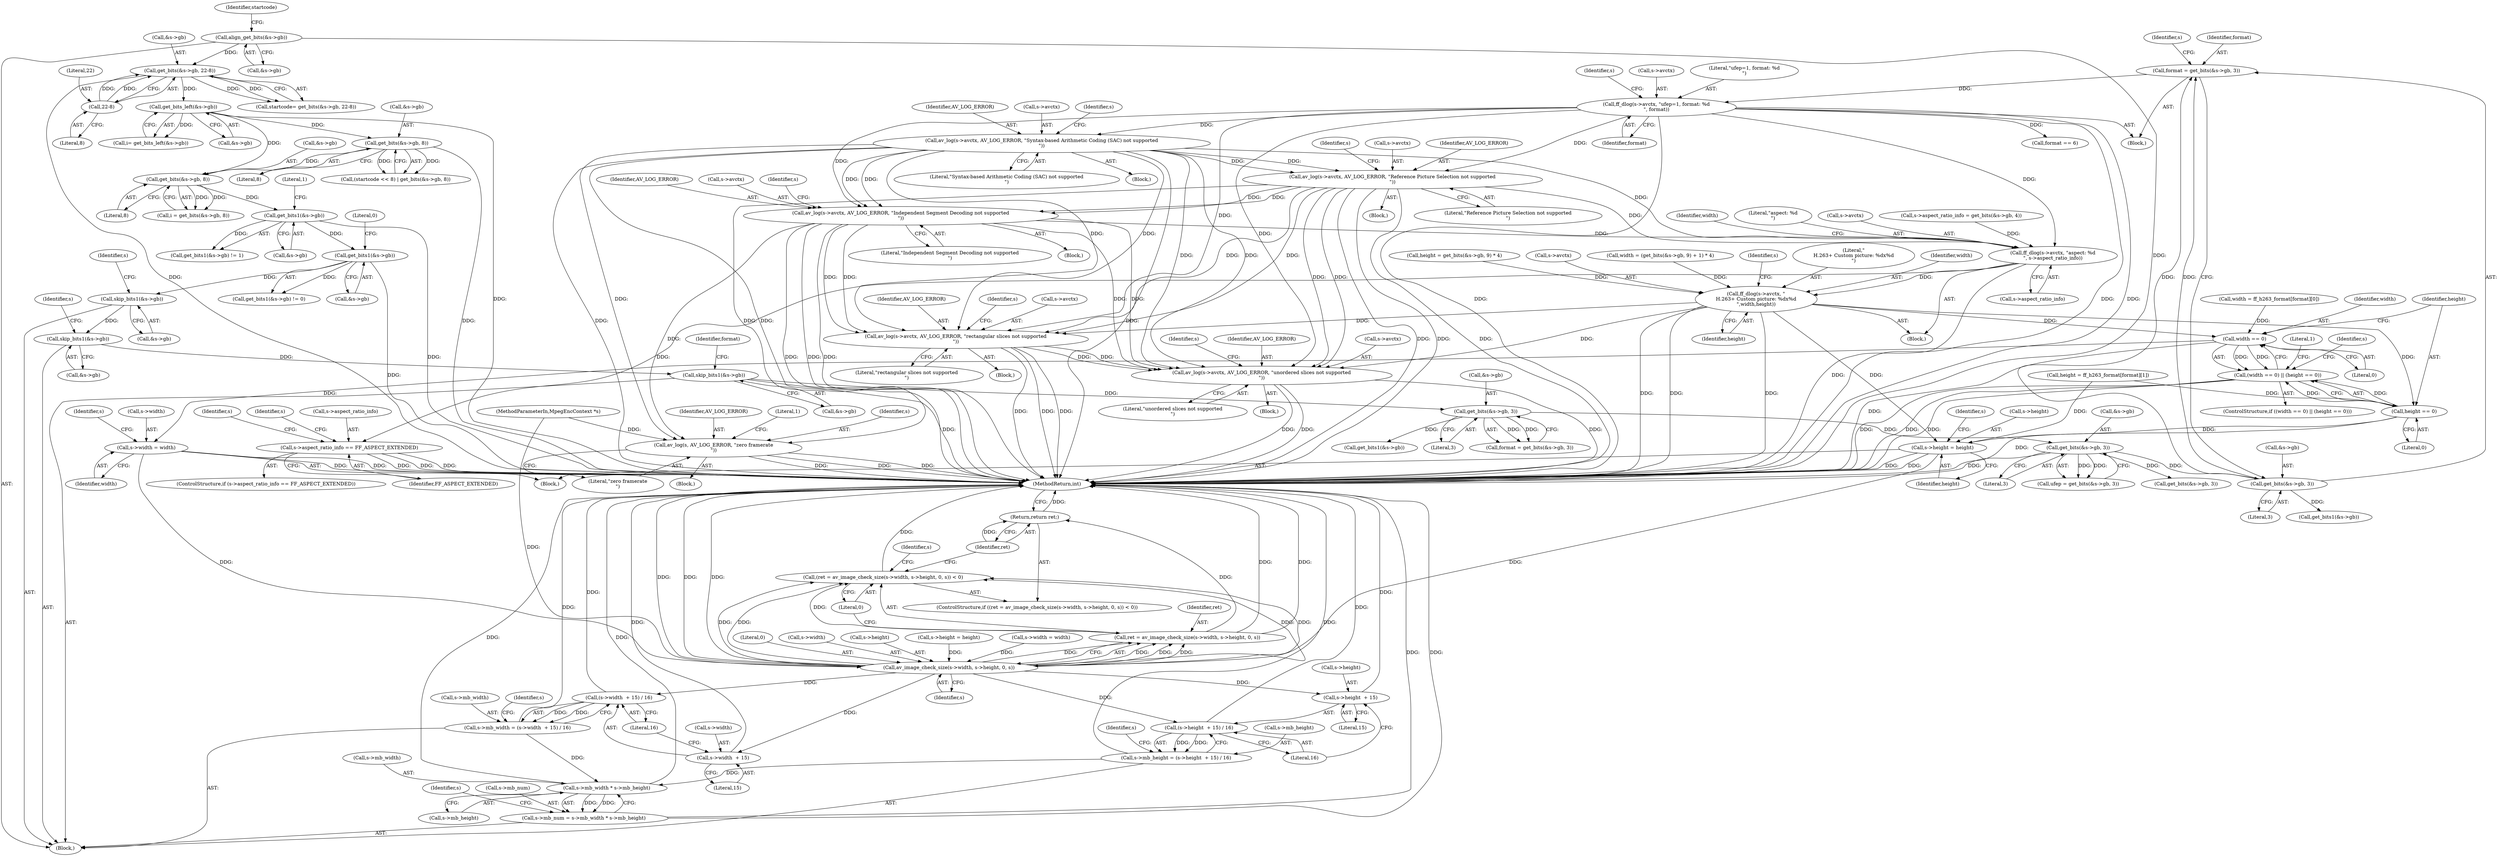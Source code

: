 digraph "0_libav_0a49a62f998747cfa564d98d36a459fe70d3299b@pointer" {
"1000553" [label="(Call,av_log(s->avctx, AV_LOG_ERROR, \"Reference Picture Selection not supported\n\"))"];
"1000454" [label="(Call,ff_dlog(s->avctx, \"ufep=1, format: %d\n\", format))"];
"1000446" [label="(Call,format = get_bits(&s->gb, 3))"];
"1000448" [label="(Call,get_bits(&s->gb, 3))"];
"1000435" [label="(Call,get_bits(&s->gb, 3))"];
"1000293" [label="(Call,get_bits(&s->gb, 3))"];
"1000286" [label="(Call,skip_bits1(&s->gb))"];
"1000281" [label="(Call,skip_bits1(&s->gb))"];
"1000276" [label="(Call,skip_bits1(&s->gb))"];
"1000260" [label="(Call,get_bits1(&s->gb))"];
"1000242" [label="(Call,get_bits1(&s->gb))"];
"1000208" [label="(Call,get_bits(&s->gb, 8))"];
"1000180" [label="(Call,get_bits(&s->gb, 8))"];
"1000161" [label="(Call,get_bits_left(&s->gb))"];
"1000150" [label="(Call,get_bits(&s->gb, 22-8))"];
"1000143" [label="(Call,align_get_bits(&s->gb))"];
"1000155" [label="(Call,22-8)"];
"1000487" [label="(Call,av_log(s->avctx, AV_LOG_ERROR, \"Syntax-based Arithmetic Coding (SAC) not supported\n\"))"];
"1000568" [label="(Call,av_log(s->avctx, AV_LOG_ERROR, \"Independent Segment Decoding not supported\n\"))"];
"1000727" [label="(Call,ff_dlog(s->avctx, \"aspect: %d\n\", s->aspect_ratio_info))"];
"1000762" [label="(Call,ff_dlog(s->avctx, \"\nH.263+ Custom picture: %dx%d\n\",width,height))"];
"1000836" [label="(Call,width == 0)"];
"1000835" [label="(Call,(width == 0) || (height == 0))"];
"1000845" [label="(Call,s->width = width)"];
"1001036" [label="(Call,av_image_check_size(s->width, s->height, 0, s))"];
"1001033" [label="(Call,(ret = av_image_check_size(s->width, s->height, 0, s)) < 0)"];
"1001034" [label="(Call,ret = av_image_check_size(s->width, s->height, 0, s))"];
"1001046" [label="(Return,return ret;)"];
"1001052" [label="(Call,(s->width  + 15) / 16)"];
"1001048" [label="(Call,s->mb_width = (s->width  + 15) / 16)"];
"1001074" [label="(Call,s->mb_width * s->mb_height)"];
"1001070" [label="(Call,s->mb_num = s->mb_width * s->mb_height)"];
"1001053" [label="(Call,s->width  + 15)"];
"1001063" [label="(Call,(s->height  + 15) / 16)"];
"1001059" [label="(Call,s->mb_height = (s->height  + 15) / 16)"];
"1001064" [label="(Call,s->height  + 15)"];
"1000839" [label="(Call,height == 0)"];
"1000850" [label="(Call,s->height = height)"];
"1001001" [label="(Call,av_log(s->avctx, AV_LOG_ERROR, \"rectangular slices not supported\n\"))"];
"1001016" [label="(Call,av_log(s->avctx, AV_LOG_ERROR, \"unordered slices not supported\n\"))"];
"1000770" [label="(Call,s->aspect_ratio_info == FF_ASPECT_EXTENDED)"];
"1000910" [label="(Call,av_log(s, AV_LOG_ERROR, \"zero framerate\n\"))"];
"1000844" [label="(Literal,1)"];
"1001057" [label="(Literal,15)"];
"1000143" [label="(Call,align_get_bits(&s->gb))"];
"1000261" [label="(Call,&s->gb)"];
"1000458" [label="(Literal,\"ufep=1, format: %d\n\")"];
"1000433" [label="(Call,ufep = get_bits(&s->gb, 3))"];
"1000492" [label="(Literal,\"Syntax-based Arithmetic Coding (SAC) not supported\n\")"];
"1000448" [label="(Call,get_bits(&s->gb, 3))"];
"1000735" [label="(Call,width = (get_bits(&s->gb, 9) + 1) * 4)"];
"1001052" [label="(Call,(s->width  + 15) / 16)"];
"1001078" [label="(Call,s->mb_height)"];
"1000711" [label="(Block,)"];
"1000769" [label="(ControlStructure,if (s->aspect_ratio_info == FF_ASPECT_EXTENDED))"];
"1000281" [label="(Call,skip_bits1(&s->gb))"];
"1001059" [label="(Call,s->mb_height = (s->height  + 15) / 16)"];
"1000572" [label="(Identifier,AV_LOG_ERROR)"];
"1001068" [label="(Literal,15)"];
"1000912" [label="(Identifier,AV_LOG_ERROR)"];
"1001070" [label="(Call,s->mb_num = s->mb_width * s->mb_height)"];
"1000495" [label="(Identifier,s)"];
"1000445" [label="(Block,)"];
"1000135" [label="(MethodParameterIn,MpegEncContext *s)"];
"1000836" [label="(Call,width == 0)"];
"1000713" [label="(Call,format == 6)"];
"1000839" [label="(Call,height == 0)"];
"1000265" [label="(Literal,0)"];
"1000558" [label="(Literal,\"Reference Picture Selection not supported\n\")"];
"1000155" [label="(Call,22-8)"];
"1000845" [label="(Call,s->width = width)"];
"1000449" [label="(Call,&s->gb)"];
"1001065" [label="(Call,s->height)"];
"1000176" [label="(Call,(startcode << 8) | get_bits(&s->gb, 8))"];
"1000774" [label="(Identifier,FF_ASPECT_EXTENDED)"];
"1000834" [label="(ControlStructure,if ((width == 0) || (height == 0)))"];
"1001058" [label="(Literal,16)"];
"1000243" [label="(Call,&s->gb)"];
"1001020" [label="(Identifier,AV_LOG_ERROR)"];
"1000292" [label="(Identifier,format)"];
"1000567" [label="(Block,)"];
"1001075" [label="(Call,s->mb_width)"];
"1000241" [label="(Call,get_bits1(&s->gb) != 1)"];
"1001054" [label="(Call,s->width)"];
"1000456" [label="(Identifier,s)"];
"1000772" [label="(Identifier,s)"];
"1000487" [label="(Call,av_log(s->avctx, AV_LOG_ERROR, \"Syntax-based Arithmetic Coding (SAC) not supported\n\"))"];
"1000553" [label="(Call,av_log(s->avctx, AV_LOG_ERROR, \"Reference Picture Selection not supported\n\"))"];
"1000826" [label="(Call,height = ff_h263_format[format][1])"];
"1000770" [label="(Call,s->aspect_ratio_info == FF_ASPECT_EXTENDED)"];
"1000850" [label="(Call,s->height = height)"];
"1001035" [label="(Identifier,ret)"];
"1000462" [label="(Identifier,s)"];
"1000453" [label="(Literal,3)"];
"1000771" [label="(Call,s->aspect_ratio_info)"];
"1000852" [label="(Identifier,s)"];
"1001047" [label="(Identifier,ret)"];
"1001043" [label="(Literal,0)"];
"1000847" [label="(Identifier,s)"];
"1000913" [label="(Literal,\"zero framerate\n\")"];
"1000766" [label="(Literal,\"\nH.263+ Custom picture: %dx%d\n\")"];
"1001002" [label="(Call,s->avctx)"];
"1001084" [label="(Identifier,s)"];
"1000569" [label="(Call,s->avctx)"];
"1000564" [label="(Identifier,s)"];
"1000156" [label="(Literal,22)"];
"1000180" [label="(Call,get_bits(&s->gb, 8))"];
"1000573" [label="(Literal,\"Independent Segment Decoding not supported\n\")"];
"1000144" [label="(Call,&s->gb)"];
"1000260" [label="(Call,get_bits1(&s->gb))"];
"1001037" [label="(Call,s->width)"];
"1000455" [label="(Call,s->avctx)"];
"1000435" [label="(Call,get_bits(&s->gb, 3))"];
"1001005" [label="(Identifier,AV_LOG_ERROR)"];
"1001050" [label="(Identifier,s)"];
"1001017" [label="(Call,s->avctx)"];
"1000289" [label="(Identifier,s)"];
"1000736" [label="(Identifier,width)"];
"1001015" [label="(Block,)"];
"1000159" [label="(Call,i= get_bits_left(&s->gb))"];
"1000849" [label="(Identifier,width)"];
"1000162" [label="(Call,&s->gb)"];
"1000916" [label="(Literal,1)"];
"1000837" [label="(Identifier,width)"];
"1001016" [label="(Call,av_log(s->avctx, AV_LOG_ERROR, \"unordered slices not supported\n\"))"];
"1001063" [label="(Call,(s->height  + 15) / 16)"];
"1001071" [label="(Call,s->mb_num)"];
"1000242" [label="(Call,get_bits1(&s->gb))"];
"1000446" [label="(Call,format = get_bits(&s->gb, 3))"];
"1001049" [label="(Call,s->mb_width)"];
"1001048" [label="(Call,s->mb_width = (s->width  + 15) / 16)"];
"1000554" [label="(Call,s->avctx)"];
"1000151" [label="(Call,&s->gb)"];
"1000809" [label="(Identifier,s)"];
"1000716" [label="(Block,)"];
"1001044" [label="(Identifier,s)"];
"1000633" [label="(Call,get_bits(&s->gb, 3))"];
"1000909" [label="(Block,)"];
"1001060" [label="(Call,s->mb_height)"];
"1000277" [label="(Call,&s->gb)"];
"1000157" [label="(Literal,8)"];
"1000835" [label="(Call,(width == 0) || (height == 0))"];
"1000819" [label="(Call,width = ff_h263_format[format][0])"];
"1000568" [label="(Call,av_log(s->avctx, AV_LOG_ERROR, \"Independent Segment Decoding not supported\n\"))"];
"1000150" [label="(Call,get_bits(&s->gb, 22-8))"];
"1001046" [label="(Return,return ret;)"];
"1000276" [label="(Call,skip_bits1(&s->gb))"];
"1000486" [label="(Block,)"];
"1001072" [label="(Identifier,s)"];
"1000209" [label="(Call,&s->gb)"];
"1000767" [label="(Identifier,width)"];
"1000846" [label="(Call,s->width)"];
"1000731" [label="(Literal,\"aspect: %d\n\")"];
"1000206" [label="(Call,i = get_bits(&s->gb, 8))"];
"1000752" [label="(Call,height = get_bits(&s->gb, 9) * 4)"];
"1000780" [label="(Identifier,s)"];
"1000293" [label="(Call,get_bits(&s->gb, 3))"];
"1000454" [label="(Call,ff_dlog(s->avctx, \"ufep=1, format: %d\n\", format))"];
"1000247" [label="(Literal,1)"];
"1000440" [label="(Literal,3)"];
"1000148" [label="(Call,startcode= get_bits(&s->gb, 22-8))"];
"1000911" [label="(Identifier,s)"];
"1001012" [label="(Identifier,s)"];
"1001032" [label="(ControlStructure,if ((ret = av_image_check_size(s->width, s->height, 0, s)) < 0))"];
"1001001" [label="(Call,av_log(s->avctx, AV_LOG_ERROR, \"rectangular slices not supported\n\"))"];
"1000294" [label="(Call,&s->gb)"];
"1001064" [label="(Call,s->height  + 15)"];
"1001069" [label="(Literal,16)"];
"1000459" [label="(Identifier,format)"];
"1000333" [label="(Call,get_bits1(&s->gb))"];
"1000447" [label="(Identifier,format)"];
"1000727" [label="(Call,ff_dlog(s->avctx, \"aspect: %d\n\", s->aspect_ratio_info))"];
"1000286" [label="(Call,skip_bits1(&s->gb))"];
"1000841" [label="(Literal,0)"];
"1001006" [label="(Literal,\"rectangular slices not supported\n\")"];
"1001040" [label="(Call,s->height)"];
"1000557" [label="(Identifier,AV_LOG_ERROR)"];
"1001036" [label="(Call,av_image_check_size(s->width, s->height, 0, s))"];
"1000418" [label="(Call,s->height = height)"];
"1001045" [label="(Literal,0)"];
"1000284" [label="(Identifier,s)"];
"1000161" [label="(Call,get_bits_left(&s->gb))"];
"1000732" [label="(Call,s->aspect_ratio_info)"];
"1000298" [label="(Literal,3)"];
"1000136" [label="(Block,)"];
"1000413" [label="(Call,s->width = width)"];
"1000491" [label="(Identifier,AV_LOG_ERROR)"];
"1000291" [label="(Call,format = get_bits(&s->gb, 3))"];
"1001034" [label="(Call,ret = av_image_check_size(s->width, s->height, 0, s))"];
"1000728" [label="(Call,s->avctx)"];
"1001053" [label="(Call,s->width  + 15)"];
"1000208" [label="(Call,get_bits(&s->gb, 8))"];
"1000552" [label="(Block,)"];
"1001074" [label="(Call,s->mb_width * s->mb_height)"];
"1000840" [label="(Identifier,height)"];
"1000762" [label="(Call,ff_dlog(s->avctx, \"\nH.263+ Custom picture: %dx%d\n\",width,height))"];
"1000763" [label="(Call,s->avctx)"];
"1001061" [label="(Identifier,s)"];
"1001033" [label="(Call,(ret = av_image_check_size(s->width, s->height, 0, s)) < 0)"];
"1000857" [label="(Identifier,s)"];
"1000287" [label="(Call,&s->gb)"];
"1000213" [label="(Literal,8)"];
"1000181" [label="(Call,&s->gb)"];
"1000282" [label="(Call,&s->gb)"];
"1000851" [label="(Call,s->height)"];
"1000910" [label="(Call,av_log(s, AV_LOG_ERROR, \"zero framerate\n\"))"];
"1000185" [label="(Literal,8)"];
"1000768" [label="(Identifier,height)"];
"1000854" [label="(Identifier,height)"];
"1001000" [label="(Block,)"];
"1001024" [label="(Identifier,s)"];
"1000149" [label="(Identifier,startcode)"];
"1001103" [label="(MethodReturn,int)"];
"1000576" [label="(Identifier,s)"];
"1000259" [label="(Call,get_bits1(&s->gb) != 0)"];
"1000464" [label="(Call,get_bits1(&s->gb))"];
"1000488" [label="(Call,s->avctx)"];
"1000436" [label="(Call,&s->gb)"];
"1000838" [label="(Literal,0)"];
"1001021" [label="(Literal,\"unordered slices not supported\n\")"];
"1000717" [label="(Call,s->aspect_ratio_info = get_bits(&s->gb, 4))"];
"1000553" -> "1000552"  [label="AST: "];
"1000553" -> "1000558"  [label="CFG: "];
"1000554" -> "1000553"  [label="AST: "];
"1000557" -> "1000553"  [label="AST: "];
"1000558" -> "1000553"  [label="AST: "];
"1000564" -> "1000553"  [label="CFG: "];
"1000553" -> "1001103"  [label="DDG: "];
"1000553" -> "1001103"  [label="DDG: "];
"1000553" -> "1001103"  [label="DDG: "];
"1000454" -> "1000553"  [label="DDG: "];
"1000487" -> "1000553"  [label="DDG: "];
"1000487" -> "1000553"  [label="DDG: "];
"1000553" -> "1000568"  [label="DDG: "];
"1000553" -> "1000568"  [label="DDG: "];
"1000553" -> "1000727"  [label="DDG: "];
"1000553" -> "1000910"  [label="DDG: "];
"1000553" -> "1001001"  [label="DDG: "];
"1000553" -> "1001001"  [label="DDG: "];
"1000553" -> "1001016"  [label="DDG: "];
"1000553" -> "1001016"  [label="DDG: "];
"1000454" -> "1000445"  [label="AST: "];
"1000454" -> "1000459"  [label="CFG: "];
"1000455" -> "1000454"  [label="AST: "];
"1000458" -> "1000454"  [label="AST: "];
"1000459" -> "1000454"  [label="AST: "];
"1000462" -> "1000454"  [label="CFG: "];
"1000454" -> "1001103"  [label="DDG: "];
"1000454" -> "1001103"  [label="DDG: "];
"1000454" -> "1001103"  [label="DDG: "];
"1000446" -> "1000454"  [label="DDG: "];
"1000454" -> "1000487"  [label="DDG: "];
"1000454" -> "1000568"  [label="DDG: "];
"1000454" -> "1000713"  [label="DDG: "];
"1000454" -> "1000727"  [label="DDG: "];
"1000454" -> "1001001"  [label="DDG: "];
"1000454" -> "1001016"  [label="DDG: "];
"1000446" -> "1000445"  [label="AST: "];
"1000446" -> "1000448"  [label="CFG: "];
"1000447" -> "1000446"  [label="AST: "];
"1000448" -> "1000446"  [label="AST: "];
"1000456" -> "1000446"  [label="CFG: "];
"1000448" -> "1000446"  [label="DDG: "];
"1000448" -> "1000446"  [label="DDG: "];
"1000448" -> "1000453"  [label="CFG: "];
"1000449" -> "1000448"  [label="AST: "];
"1000453" -> "1000448"  [label="AST: "];
"1000435" -> "1000448"  [label="DDG: "];
"1000448" -> "1000464"  [label="DDG: "];
"1000435" -> "1000433"  [label="AST: "];
"1000435" -> "1000440"  [label="CFG: "];
"1000436" -> "1000435"  [label="AST: "];
"1000440" -> "1000435"  [label="AST: "];
"1000433" -> "1000435"  [label="CFG: "];
"1000435" -> "1001103"  [label="DDG: "];
"1000435" -> "1000433"  [label="DDG: "];
"1000435" -> "1000433"  [label="DDG: "];
"1000293" -> "1000435"  [label="DDG: "];
"1000435" -> "1000633"  [label="DDG: "];
"1000293" -> "1000291"  [label="AST: "];
"1000293" -> "1000298"  [label="CFG: "];
"1000294" -> "1000293"  [label="AST: "];
"1000298" -> "1000293"  [label="AST: "];
"1000291" -> "1000293"  [label="CFG: "];
"1000293" -> "1000291"  [label="DDG: "];
"1000293" -> "1000291"  [label="DDG: "];
"1000286" -> "1000293"  [label="DDG: "];
"1000293" -> "1000333"  [label="DDG: "];
"1000286" -> "1000136"  [label="AST: "];
"1000286" -> "1000287"  [label="CFG: "];
"1000287" -> "1000286"  [label="AST: "];
"1000292" -> "1000286"  [label="CFG: "];
"1000286" -> "1001103"  [label="DDG: "];
"1000281" -> "1000286"  [label="DDG: "];
"1000281" -> "1000136"  [label="AST: "];
"1000281" -> "1000282"  [label="CFG: "];
"1000282" -> "1000281"  [label="AST: "];
"1000289" -> "1000281"  [label="CFG: "];
"1000276" -> "1000281"  [label="DDG: "];
"1000276" -> "1000136"  [label="AST: "];
"1000276" -> "1000277"  [label="CFG: "];
"1000277" -> "1000276"  [label="AST: "];
"1000284" -> "1000276"  [label="CFG: "];
"1000260" -> "1000276"  [label="DDG: "];
"1000260" -> "1000259"  [label="AST: "];
"1000260" -> "1000261"  [label="CFG: "];
"1000261" -> "1000260"  [label="AST: "];
"1000265" -> "1000260"  [label="CFG: "];
"1000260" -> "1001103"  [label="DDG: "];
"1000260" -> "1000259"  [label="DDG: "];
"1000242" -> "1000260"  [label="DDG: "];
"1000242" -> "1000241"  [label="AST: "];
"1000242" -> "1000243"  [label="CFG: "];
"1000243" -> "1000242"  [label="AST: "];
"1000247" -> "1000242"  [label="CFG: "];
"1000242" -> "1001103"  [label="DDG: "];
"1000242" -> "1000241"  [label="DDG: "];
"1000208" -> "1000242"  [label="DDG: "];
"1000208" -> "1000206"  [label="AST: "];
"1000208" -> "1000213"  [label="CFG: "];
"1000209" -> "1000208"  [label="AST: "];
"1000213" -> "1000208"  [label="AST: "];
"1000206" -> "1000208"  [label="CFG: "];
"1000208" -> "1000206"  [label="DDG: "];
"1000208" -> "1000206"  [label="DDG: "];
"1000180" -> "1000208"  [label="DDG: "];
"1000161" -> "1000208"  [label="DDG: "];
"1000180" -> "1000176"  [label="AST: "];
"1000180" -> "1000185"  [label="CFG: "];
"1000181" -> "1000180"  [label="AST: "];
"1000185" -> "1000180"  [label="AST: "];
"1000176" -> "1000180"  [label="CFG: "];
"1000180" -> "1001103"  [label="DDG: "];
"1000180" -> "1000176"  [label="DDG: "];
"1000180" -> "1000176"  [label="DDG: "];
"1000161" -> "1000180"  [label="DDG: "];
"1000161" -> "1000159"  [label="AST: "];
"1000161" -> "1000162"  [label="CFG: "];
"1000162" -> "1000161"  [label="AST: "];
"1000159" -> "1000161"  [label="CFG: "];
"1000161" -> "1001103"  [label="DDG: "];
"1000161" -> "1000159"  [label="DDG: "];
"1000150" -> "1000161"  [label="DDG: "];
"1000150" -> "1000148"  [label="AST: "];
"1000150" -> "1000155"  [label="CFG: "];
"1000151" -> "1000150"  [label="AST: "];
"1000155" -> "1000150"  [label="AST: "];
"1000148" -> "1000150"  [label="CFG: "];
"1000150" -> "1001103"  [label="DDG: "];
"1000150" -> "1000148"  [label="DDG: "];
"1000150" -> "1000148"  [label="DDG: "];
"1000143" -> "1000150"  [label="DDG: "];
"1000155" -> "1000150"  [label="DDG: "];
"1000155" -> "1000150"  [label="DDG: "];
"1000143" -> "1000136"  [label="AST: "];
"1000143" -> "1000144"  [label="CFG: "];
"1000144" -> "1000143"  [label="AST: "];
"1000149" -> "1000143"  [label="CFG: "];
"1000143" -> "1001103"  [label="DDG: "];
"1000155" -> "1000157"  [label="CFG: "];
"1000156" -> "1000155"  [label="AST: "];
"1000157" -> "1000155"  [label="AST: "];
"1000487" -> "1000486"  [label="AST: "];
"1000487" -> "1000492"  [label="CFG: "];
"1000488" -> "1000487"  [label="AST: "];
"1000491" -> "1000487"  [label="AST: "];
"1000492" -> "1000487"  [label="AST: "];
"1000495" -> "1000487"  [label="CFG: "];
"1000487" -> "1001103"  [label="DDG: "];
"1000487" -> "1001103"  [label="DDG: "];
"1000487" -> "1001103"  [label="DDG: "];
"1000487" -> "1000568"  [label="DDG: "];
"1000487" -> "1000568"  [label="DDG: "];
"1000487" -> "1000727"  [label="DDG: "];
"1000487" -> "1000910"  [label="DDG: "];
"1000487" -> "1001001"  [label="DDG: "];
"1000487" -> "1001001"  [label="DDG: "];
"1000487" -> "1001016"  [label="DDG: "];
"1000487" -> "1001016"  [label="DDG: "];
"1000568" -> "1000567"  [label="AST: "];
"1000568" -> "1000573"  [label="CFG: "];
"1000569" -> "1000568"  [label="AST: "];
"1000572" -> "1000568"  [label="AST: "];
"1000573" -> "1000568"  [label="AST: "];
"1000576" -> "1000568"  [label="CFG: "];
"1000568" -> "1001103"  [label="DDG: "];
"1000568" -> "1001103"  [label="DDG: "];
"1000568" -> "1001103"  [label="DDG: "];
"1000568" -> "1000727"  [label="DDG: "];
"1000568" -> "1000910"  [label="DDG: "];
"1000568" -> "1001001"  [label="DDG: "];
"1000568" -> "1001001"  [label="DDG: "];
"1000568" -> "1001016"  [label="DDG: "];
"1000568" -> "1001016"  [label="DDG: "];
"1000727" -> "1000716"  [label="AST: "];
"1000727" -> "1000732"  [label="CFG: "];
"1000728" -> "1000727"  [label="AST: "];
"1000731" -> "1000727"  [label="AST: "];
"1000732" -> "1000727"  [label="AST: "];
"1000736" -> "1000727"  [label="CFG: "];
"1000727" -> "1001103"  [label="DDG: "];
"1000717" -> "1000727"  [label="DDG: "];
"1000727" -> "1000762"  [label="DDG: "];
"1000727" -> "1000770"  [label="DDG: "];
"1000762" -> "1000716"  [label="AST: "];
"1000762" -> "1000768"  [label="CFG: "];
"1000763" -> "1000762"  [label="AST: "];
"1000766" -> "1000762"  [label="AST: "];
"1000767" -> "1000762"  [label="AST: "];
"1000768" -> "1000762"  [label="AST: "];
"1000772" -> "1000762"  [label="CFG: "];
"1000762" -> "1001103"  [label="DDG: "];
"1000762" -> "1001103"  [label="DDG: "];
"1000762" -> "1001103"  [label="DDG: "];
"1000735" -> "1000762"  [label="DDG: "];
"1000752" -> "1000762"  [label="DDG: "];
"1000762" -> "1000836"  [label="DDG: "];
"1000762" -> "1000839"  [label="DDG: "];
"1000762" -> "1000850"  [label="DDG: "];
"1000762" -> "1001001"  [label="DDG: "];
"1000762" -> "1001016"  [label="DDG: "];
"1000836" -> "1000835"  [label="AST: "];
"1000836" -> "1000838"  [label="CFG: "];
"1000837" -> "1000836"  [label="AST: "];
"1000838" -> "1000836"  [label="AST: "];
"1000840" -> "1000836"  [label="CFG: "];
"1000835" -> "1000836"  [label="CFG: "];
"1000836" -> "1001103"  [label="DDG: "];
"1000836" -> "1000835"  [label="DDG: "];
"1000836" -> "1000835"  [label="DDG: "];
"1000819" -> "1000836"  [label="DDG: "];
"1000836" -> "1000845"  [label="DDG: "];
"1000835" -> "1000834"  [label="AST: "];
"1000835" -> "1000839"  [label="CFG: "];
"1000839" -> "1000835"  [label="AST: "];
"1000844" -> "1000835"  [label="CFG: "];
"1000847" -> "1000835"  [label="CFG: "];
"1000835" -> "1001103"  [label="DDG: "];
"1000835" -> "1001103"  [label="DDG: "];
"1000835" -> "1001103"  [label="DDG: "];
"1000839" -> "1000835"  [label="DDG: "];
"1000839" -> "1000835"  [label="DDG: "];
"1000845" -> "1000711"  [label="AST: "];
"1000845" -> "1000849"  [label="CFG: "];
"1000846" -> "1000845"  [label="AST: "];
"1000849" -> "1000845"  [label="AST: "];
"1000852" -> "1000845"  [label="CFG: "];
"1000845" -> "1001103"  [label="DDG: "];
"1000845" -> "1001103"  [label="DDG: "];
"1000845" -> "1001036"  [label="DDG: "];
"1001036" -> "1001034"  [label="AST: "];
"1001036" -> "1001044"  [label="CFG: "];
"1001037" -> "1001036"  [label="AST: "];
"1001040" -> "1001036"  [label="AST: "];
"1001043" -> "1001036"  [label="AST: "];
"1001044" -> "1001036"  [label="AST: "];
"1001034" -> "1001036"  [label="CFG: "];
"1001036" -> "1001103"  [label="DDG: "];
"1001036" -> "1001103"  [label="DDG: "];
"1001036" -> "1001103"  [label="DDG: "];
"1001036" -> "1001033"  [label="DDG: "];
"1001036" -> "1001033"  [label="DDG: "];
"1001036" -> "1001033"  [label="DDG: "];
"1001036" -> "1001033"  [label="DDG: "];
"1001036" -> "1001034"  [label="DDG: "];
"1001036" -> "1001034"  [label="DDG: "];
"1001036" -> "1001034"  [label="DDG: "];
"1001036" -> "1001034"  [label="DDG: "];
"1000413" -> "1001036"  [label="DDG: "];
"1000850" -> "1001036"  [label="DDG: "];
"1000418" -> "1001036"  [label="DDG: "];
"1000135" -> "1001036"  [label="DDG: "];
"1001036" -> "1001052"  [label="DDG: "];
"1001036" -> "1001053"  [label="DDG: "];
"1001036" -> "1001063"  [label="DDG: "];
"1001036" -> "1001064"  [label="DDG: "];
"1001033" -> "1001032"  [label="AST: "];
"1001033" -> "1001045"  [label="CFG: "];
"1001034" -> "1001033"  [label="AST: "];
"1001045" -> "1001033"  [label="AST: "];
"1001047" -> "1001033"  [label="CFG: "];
"1001050" -> "1001033"  [label="CFG: "];
"1001033" -> "1001103"  [label="DDG: "];
"1001034" -> "1001033"  [label="DDG: "];
"1001035" -> "1001034"  [label="AST: "];
"1001045" -> "1001034"  [label="CFG: "];
"1001034" -> "1001103"  [label="DDG: "];
"1001034" -> "1001103"  [label="DDG: "];
"1001034" -> "1001046"  [label="DDG: "];
"1001046" -> "1001032"  [label="AST: "];
"1001046" -> "1001047"  [label="CFG: "];
"1001047" -> "1001046"  [label="AST: "];
"1001103" -> "1001046"  [label="CFG: "];
"1001046" -> "1001103"  [label="DDG: "];
"1001047" -> "1001046"  [label="DDG: "];
"1001052" -> "1001048"  [label="AST: "];
"1001052" -> "1001058"  [label="CFG: "];
"1001053" -> "1001052"  [label="AST: "];
"1001058" -> "1001052"  [label="AST: "];
"1001048" -> "1001052"  [label="CFG: "];
"1001052" -> "1001103"  [label="DDG: "];
"1001052" -> "1001048"  [label="DDG: "];
"1001052" -> "1001048"  [label="DDG: "];
"1001048" -> "1000136"  [label="AST: "];
"1001049" -> "1001048"  [label="AST: "];
"1001061" -> "1001048"  [label="CFG: "];
"1001048" -> "1001103"  [label="DDG: "];
"1001048" -> "1001074"  [label="DDG: "];
"1001074" -> "1001070"  [label="AST: "];
"1001074" -> "1001078"  [label="CFG: "];
"1001075" -> "1001074"  [label="AST: "];
"1001078" -> "1001074"  [label="AST: "];
"1001070" -> "1001074"  [label="CFG: "];
"1001074" -> "1001103"  [label="DDG: "];
"1001074" -> "1001103"  [label="DDG: "];
"1001074" -> "1001070"  [label="DDG: "];
"1001074" -> "1001070"  [label="DDG: "];
"1001059" -> "1001074"  [label="DDG: "];
"1001070" -> "1000136"  [label="AST: "];
"1001071" -> "1001070"  [label="AST: "];
"1001084" -> "1001070"  [label="CFG: "];
"1001070" -> "1001103"  [label="DDG: "];
"1001070" -> "1001103"  [label="DDG: "];
"1001053" -> "1001057"  [label="CFG: "];
"1001054" -> "1001053"  [label="AST: "];
"1001057" -> "1001053"  [label="AST: "];
"1001058" -> "1001053"  [label="CFG: "];
"1001053" -> "1001103"  [label="DDG: "];
"1001063" -> "1001059"  [label="AST: "];
"1001063" -> "1001069"  [label="CFG: "];
"1001064" -> "1001063"  [label="AST: "];
"1001069" -> "1001063"  [label="AST: "];
"1001059" -> "1001063"  [label="CFG: "];
"1001063" -> "1001103"  [label="DDG: "];
"1001063" -> "1001059"  [label="DDG: "];
"1001063" -> "1001059"  [label="DDG: "];
"1001059" -> "1000136"  [label="AST: "];
"1001060" -> "1001059"  [label="AST: "];
"1001072" -> "1001059"  [label="CFG: "];
"1001059" -> "1001103"  [label="DDG: "];
"1001064" -> "1001068"  [label="CFG: "];
"1001065" -> "1001064"  [label="AST: "];
"1001068" -> "1001064"  [label="AST: "];
"1001069" -> "1001064"  [label="CFG: "];
"1001064" -> "1001103"  [label="DDG: "];
"1000839" -> "1000841"  [label="CFG: "];
"1000840" -> "1000839"  [label="AST: "];
"1000841" -> "1000839"  [label="AST: "];
"1000839" -> "1001103"  [label="DDG: "];
"1000826" -> "1000839"  [label="DDG: "];
"1000839" -> "1000850"  [label="DDG: "];
"1000850" -> "1000711"  [label="AST: "];
"1000850" -> "1000854"  [label="CFG: "];
"1000851" -> "1000850"  [label="AST: "];
"1000854" -> "1000850"  [label="AST: "];
"1000857" -> "1000850"  [label="CFG: "];
"1000850" -> "1001103"  [label="DDG: "];
"1000850" -> "1001103"  [label="DDG: "];
"1000826" -> "1000850"  [label="DDG: "];
"1001001" -> "1001000"  [label="AST: "];
"1001001" -> "1001006"  [label="CFG: "];
"1001002" -> "1001001"  [label="AST: "];
"1001005" -> "1001001"  [label="AST: "];
"1001006" -> "1001001"  [label="AST: "];
"1001012" -> "1001001"  [label="CFG: "];
"1001001" -> "1001103"  [label="DDG: "];
"1001001" -> "1001103"  [label="DDG: "];
"1001001" -> "1001103"  [label="DDG: "];
"1001001" -> "1001016"  [label="DDG: "];
"1001001" -> "1001016"  [label="DDG: "];
"1001016" -> "1001015"  [label="AST: "];
"1001016" -> "1001021"  [label="CFG: "];
"1001017" -> "1001016"  [label="AST: "];
"1001020" -> "1001016"  [label="AST: "];
"1001021" -> "1001016"  [label="AST: "];
"1001024" -> "1001016"  [label="CFG: "];
"1001016" -> "1001103"  [label="DDG: "];
"1001016" -> "1001103"  [label="DDG: "];
"1001016" -> "1001103"  [label="DDG: "];
"1000770" -> "1000769"  [label="AST: "];
"1000770" -> "1000774"  [label="CFG: "];
"1000771" -> "1000770"  [label="AST: "];
"1000774" -> "1000770"  [label="AST: "];
"1000780" -> "1000770"  [label="CFG: "];
"1000809" -> "1000770"  [label="CFG: "];
"1000770" -> "1001103"  [label="DDG: "];
"1000770" -> "1001103"  [label="DDG: "];
"1000770" -> "1001103"  [label="DDG: "];
"1000910" -> "1000909"  [label="AST: "];
"1000910" -> "1000913"  [label="CFG: "];
"1000911" -> "1000910"  [label="AST: "];
"1000912" -> "1000910"  [label="AST: "];
"1000913" -> "1000910"  [label="AST: "];
"1000916" -> "1000910"  [label="CFG: "];
"1000910" -> "1001103"  [label="DDG: "];
"1000910" -> "1001103"  [label="DDG: "];
"1000910" -> "1001103"  [label="DDG: "];
"1000135" -> "1000910"  [label="DDG: "];
}
